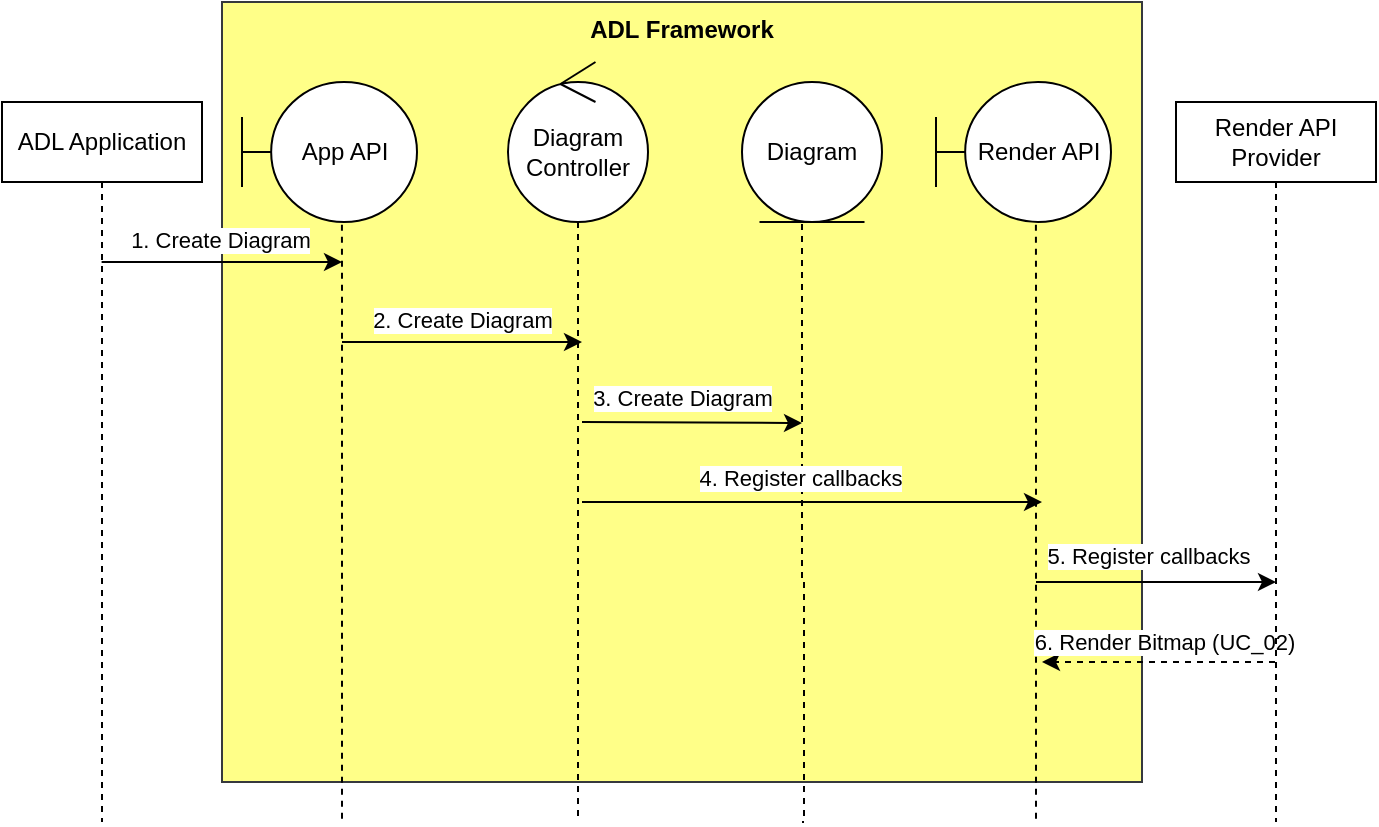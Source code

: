 <mxfile version="22.0.7" type="github">
  <diagram name="Page-1" id="xt_nnhYu07Hq9b79k1ty">
    <mxGraphModel dx="1162" dy="1723" grid="1" gridSize="10" guides="1" tooltips="1" connect="1" arrows="1" fold="1" page="1" pageScale="1" pageWidth="850" pageHeight="1100" math="0" shadow="0">
      <root>
        <mxCell id="0" />
        <mxCell id="1" parent="0" />
        <mxCell id="qb9J2J97RWohNg8CDa3N-9" value="&lt;b&gt;ADL Framework&lt;/b&gt;" style="rounded=0;whiteSpace=wrap;html=1;verticalAlign=top;fillColor=#ffff88;strokeColor=#36393d;" vertex="1" parent="1">
          <mxGeometry x="150" y="-10" width="460" height="390" as="geometry" />
        </mxCell>
        <mxCell id="qb9J2J97RWohNg8CDa3N-12" style="rounded=0;orthogonalLoop=1;jettySize=auto;html=1;endArrow=none;endFill=0;dashed=1;exitX=0.571;exitY=1.019;exitDx=0;exitDy=0;exitPerimeter=0;" edge="1" parent="1" source="qb9J2J97RWohNg8CDa3N-13">
          <mxGeometry relative="1" as="geometry">
            <mxPoint x="557" y="400" as="targetPoint" />
            <Array as="points">
              <mxPoint x="557" y="130" />
            </Array>
          </mxGeometry>
        </mxCell>
        <mxCell id="d2GdL6p6CnoJohmCuEtg-25" style="edgeStyle=orthogonalEdgeStyle;rounded=0;orthogonalLoop=1;jettySize=auto;html=1;curved=0;" parent="1" edge="1">
          <mxGeometry relative="1" as="geometry">
            <mxPoint x="210" y="120" as="targetPoint" />
            <mxPoint x="89.81" y="120" as="sourcePoint" />
            <Array as="points">
              <mxPoint x="210" y="120" />
            </Array>
          </mxGeometry>
        </mxCell>
        <mxCell id="d2GdL6p6CnoJohmCuEtg-26" value="1. Create Diagram" style="edgeLabel;html=1;align=center;verticalAlign=middle;resizable=0;points=[];" parent="d2GdL6p6CnoJohmCuEtg-25" vertex="1" connectable="0">
          <mxGeometry x="-0.027" y="1" relative="1" as="geometry">
            <mxPoint y="-10" as="offset" />
          </mxGeometry>
        </mxCell>
        <mxCell id="d2GdL6p6CnoJohmCuEtg-1" value="ADL Application" style="shape=umlLifeline;perimeter=lifelinePerimeter;whiteSpace=wrap;html=1;container=1;dropTarget=0;collapsible=0;recursiveResize=0;outlineConnect=0;portConstraint=eastwest;newEdgeStyle={&quot;curved&quot;:0,&quot;rounded&quot;:0};" parent="1" vertex="1">
          <mxGeometry x="40" y="40" width="100" height="360" as="geometry" />
        </mxCell>
        <mxCell id="d2GdL6p6CnoJohmCuEtg-7" style="rounded=0;orthogonalLoop=1;jettySize=auto;html=1;dashed=1;endArrow=none;endFill=0;" parent="1" source="d2GdL6p6CnoJohmCuEtg-4" edge="1">
          <mxGeometry relative="1" as="geometry">
            <mxPoint x="328" y="400" as="targetPoint" />
          </mxGeometry>
        </mxCell>
        <mxCell id="d2GdL6p6CnoJohmCuEtg-4" value="Diagram Controller" style="ellipse;shape=umlControl;whiteSpace=wrap;html=1;" parent="1" vertex="1">
          <mxGeometry x="293" y="20" width="70" height="80" as="geometry" />
        </mxCell>
        <mxCell id="d2GdL6p6CnoJohmCuEtg-6" style="rounded=0;orthogonalLoop=1;jettySize=auto;html=1;endArrow=none;endFill=0;dashed=1;exitX=0.571;exitY=1.019;exitDx=0;exitDy=0;exitPerimeter=0;" parent="1" source="d2GdL6p6CnoJohmCuEtg-5" edge="1">
          <mxGeometry relative="1" as="geometry">
            <mxPoint x="210" y="400" as="targetPoint" />
            <Array as="points">
              <mxPoint x="210" y="130" />
            </Array>
          </mxGeometry>
        </mxCell>
        <mxCell id="d2GdL6p6CnoJohmCuEtg-5" value="App API" style="shape=umlBoundary;whiteSpace=wrap;html=1;" parent="1" vertex="1">
          <mxGeometry x="160" y="30" width="87.5" height="70" as="geometry" />
        </mxCell>
        <mxCell id="d2GdL6p6CnoJohmCuEtg-9" style="edgeStyle=orthogonalEdgeStyle;rounded=0;orthogonalLoop=1;jettySize=auto;html=1;exitX=0.5;exitY=1;exitDx=0;exitDy=0;dashed=1;endArrow=none;endFill=0;" parent="1" edge="1">
          <mxGeometry relative="1" as="geometry">
            <mxPoint x="440" y="400" as="targetPoint" />
            <mxPoint x="445" y="100" as="sourcePoint" />
            <Array as="points">
              <mxPoint x="440" y="100" />
              <mxPoint x="440" y="280" />
              <mxPoint x="441" y="460" />
            </Array>
          </mxGeometry>
        </mxCell>
        <mxCell id="d2GdL6p6CnoJohmCuEtg-8" value="Diagram" style="ellipse;shape=umlEntity;whiteSpace=wrap;html=1;" parent="1" vertex="1">
          <mxGeometry x="410" y="30" width="70" height="70" as="geometry" />
        </mxCell>
        <mxCell id="d2GdL6p6CnoJohmCuEtg-22" value="" style="endArrow=classic;html=1;rounded=0;" parent="1" edge="1">
          <mxGeometry width="50" height="50" relative="1" as="geometry">
            <mxPoint x="210" y="160" as="sourcePoint" />
            <mxPoint x="330" y="160" as="targetPoint" />
          </mxGeometry>
        </mxCell>
        <mxCell id="d2GdL6p6CnoJohmCuEtg-24" value="2. Create Diagram" style="edgeLabel;html=1;align=center;verticalAlign=middle;resizable=0;points=[];" parent="1" vertex="1" connectable="0">
          <mxGeometry x="270.001" y="149" as="geometry" />
        </mxCell>
        <mxCell id="d2GdL6p6CnoJohmCuEtg-30" value="" style="endArrow=classic;html=1;rounded=0;" parent="1" edge="1">
          <mxGeometry width="50" height="50" relative="1" as="geometry">
            <mxPoint x="330" y="200" as="sourcePoint" />
            <mxPoint x="440" y="200.5" as="targetPoint" />
          </mxGeometry>
        </mxCell>
        <mxCell id="d2GdL6p6CnoJohmCuEtg-31" value="3. Create Diagram" style="edgeLabel;html=1;align=center;verticalAlign=middle;resizable=0;points=[];" parent="d2GdL6p6CnoJohmCuEtg-30" vertex="1" connectable="0">
          <mxGeometry x="-0.334" y="-1" relative="1" as="geometry">
            <mxPoint x="13" y="-13" as="offset" />
          </mxGeometry>
        </mxCell>
        <mxCell id="d2GdL6p6CnoJohmCuEtg-37" value="" style="endArrow=classic;html=1;rounded=0;edgeStyle=orthogonalEdgeStyle;dashed=1;" parent="1" edge="1" source="qb9J2J97RWohNg8CDa3N-14">
          <mxGeometry width="50" height="50" relative="1" as="geometry">
            <mxPoint x="580" y="320" as="sourcePoint" />
            <mxPoint x="560" y="320" as="targetPoint" />
            <Array as="points">
              <mxPoint x="610" y="320" />
              <mxPoint x="610" y="320" />
            </Array>
          </mxGeometry>
        </mxCell>
        <mxCell id="d2GdL6p6CnoJohmCuEtg-38" value="6. Render Bitmap (UC_02)" style="edgeLabel;html=1;align=center;verticalAlign=middle;resizable=0;points=[];" parent="d2GdL6p6CnoJohmCuEtg-37" vertex="1" connectable="0">
          <mxGeometry x="-0.334" y="-1" relative="1" as="geometry">
            <mxPoint x="-17" y="-9" as="offset" />
          </mxGeometry>
        </mxCell>
        <mxCell id="qb9J2J97RWohNg8CDa3N-13" value="Render API" style="shape=umlBoundary;whiteSpace=wrap;html=1;" vertex="1" parent="1">
          <mxGeometry x="507" y="30" width="87.5" height="70" as="geometry" />
        </mxCell>
        <mxCell id="qb9J2J97RWohNg8CDa3N-14" value="Render API Provider" style="shape=umlLifeline;perimeter=lifelinePerimeter;whiteSpace=wrap;html=1;container=1;dropTarget=0;collapsible=0;recursiveResize=0;outlineConnect=0;portConstraint=eastwest;newEdgeStyle={&quot;curved&quot;:0,&quot;rounded&quot;:0};" vertex="1" parent="1">
          <mxGeometry x="627" y="40" width="100" height="360" as="geometry" />
        </mxCell>
        <mxCell id="qb9J2J97RWohNg8CDa3N-15" value="" style="endArrow=classic;html=1;rounded=0;" edge="1" parent="1">
          <mxGeometry width="50" height="50" relative="1" as="geometry">
            <mxPoint x="330" y="240" as="sourcePoint" />
            <mxPoint x="560" y="240" as="targetPoint" />
          </mxGeometry>
        </mxCell>
        <mxCell id="qb9J2J97RWohNg8CDa3N-16" value="4. Register callbacks" style="edgeLabel;html=1;align=center;verticalAlign=middle;resizable=0;points=[];" vertex="1" connectable="0" parent="qb9J2J97RWohNg8CDa3N-15">
          <mxGeometry x="0.275" y="2" relative="1" as="geometry">
            <mxPoint x="-38" y="-10" as="offset" />
          </mxGeometry>
        </mxCell>
        <mxCell id="qb9J2J97RWohNg8CDa3N-17" value="" style="endArrow=classic;html=1;rounded=0;" edge="1" parent="1">
          <mxGeometry width="50" height="50" relative="1" as="geometry">
            <mxPoint x="557" y="280" as="sourcePoint" />
            <mxPoint x="677" y="280" as="targetPoint" />
          </mxGeometry>
        </mxCell>
        <mxCell id="qb9J2J97RWohNg8CDa3N-18" value="5. Register callbacks" style="edgeLabel;html=1;align=center;verticalAlign=middle;resizable=0;points=[];" vertex="1" connectable="0" parent="qb9J2J97RWohNg8CDa3N-17">
          <mxGeometry x="0.275" y="2" relative="1" as="geometry">
            <mxPoint x="-21" y="-11" as="offset" />
          </mxGeometry>
        </mxCell>
      </root>
    </mxGraphModel>
  </diagram>
</mxfile>
